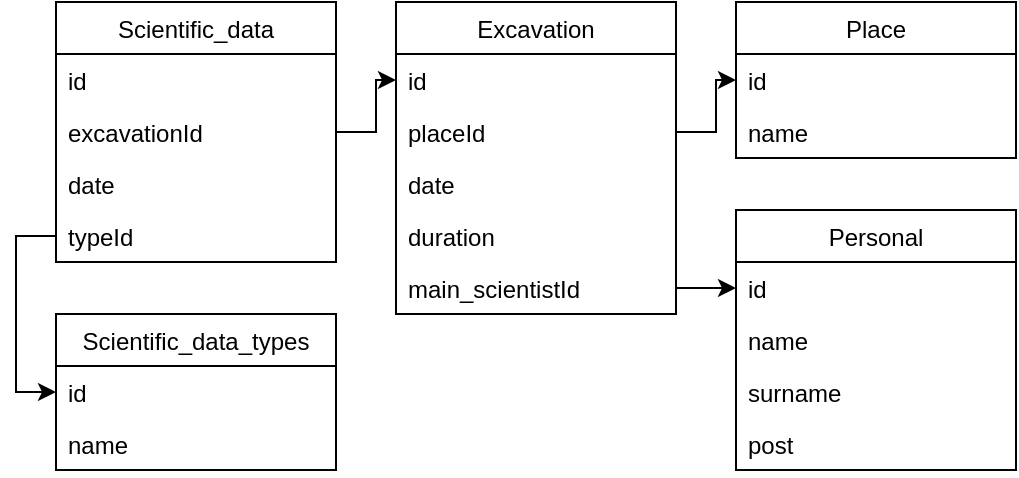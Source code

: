 <mxfile version="20.3.0" type="device"><diagram id="PvCIpIbmx5mveLEi9S9Q" name="Страница 1"><mxGraphModel dx="948" dy="606" grid="1" gridSize="10" guides="1" tooltips="1" connect="1" arrows="1" fold="1" page="1" pageScale="1" pageWidth="827" pageHeight="1169" math="0" shadow="0"><root><mxCell id="0"/><mxCell id="1" parent="0"/><mxCell id="FmgK2tPLfC7_QNaSARNF-1" value="Excavation" style="swimlane;fontStyle=0;childLayout=stackLayout;horizontal=1;startSize=26;fillColor=none;horizontalStack=0;resizeParent=1;resizeParentMax=0;resizeLast=0;collapsible=1;marginBottom=0;rounded=0;glass=0;" vertex="1" parent="1"><mxGeometry x="210" y="10" width="140" height="156" as="geometry"/></mxCell><mxCell id="FmgK2tPLfC7_QNaSARNF-2" value="id" style="text;strokeColor=none;fillColor=none;align=left;verticalAlign=top;spacingLeft=4;spacingRight=4;overflow=hidden;rotatable=0;points=[[0,0.5],[1,0.5]];portConstraint=eastwest;" vertex="1" parent="FmgK2tPLfC7_QNaSARNF-1"><mxGeometry y="26" width="140" height="26" as="geometry"/></mxCell><mxCell id="FmgK2tPLfC7_QNaSARNF-3" value="placeId" style="text;strokeColor=none;fillColor=none;align=left;verticalAlign=top;spacingLeft=4;spacingRight=4;overflow=hidden;rotatable=0;points=[[0,0.5],[1,0.5]];portConstraint=eastwest;" vertex="1" parent="FmgK2tPLfC7_QNaSARNF-1"><mxGeometry y="52" width="140" height="26" as="geometry"/></mxCell><mxCell id="FmgK2tPLfC7_QNaSARNF-4" value="date" style="text;strokeColor=none;fillColor=none;align=left;verticalAlign=top;spacingLeft=4;spacingRight=4;overflow=hidden;rotatable=0;points=[[0,0.5],[1,0.5]];portConstraint=eastwest;" vertex="1" parent="FmgK2tPLfC7_QNaSARNF-1"><mxGeometry y="78" width="140" height="26" as="geometry"/></mxCell><mxCell id="FmgK2tPLfC7_QNaSARNF-11" value="duration" style="text;strokeColor=none;fillColor=none;align=left;verticalAlign=top;spacingLeft=4;spacingRight=4;overflow=hidden;rotatable=0;points=[[0,0.5],[1,0.5]];portConstraint=eastwest;" vertex="1" parent="FmgK2tPLfC7_QNaSARNF-1"><mxGeometry y="104" width="140" height="26" as="geometry"/></mxCell><mxCell id="FmgK2tPLfC7_QNaSARNF-12" value="main_scientistId" style="text;strokeColor=none;fillColor=none;align=left;verticalAlign=top;spacingLeft=4;spacingRight=4;overflow=hidden;rotatable=0;points=[[0,0.5],[1,0.5]];portConstraint=eastwest;" vertex="1" parent="FmgK2tPLfC7_QNaSARNF-1"><mxGeometry y="130" width="140" height="26" as="geometry"/></mxCell><mxCell id="FmgK2tPLfC7_QNaSARNF-13" value="Place" style="swimlane;fontStyle=0;childLayout=stackLayout;horizontal=1;startSize=26;fillColor=none;horizontalStack=0;resizeParent=1;resizeParentMax=0;resizeLast=0;collapsible=1;marginBottom=0;rounded=0;glass=0;" vertex="1" parent="1"><mxGeometry x="380" y="10" width="140" height="78" as="geometry"/></mxCell><mxCell id="FmgK2tPLfC7_QNaSARNF-14" value="id" style="text;strokeColor=none;fillColor=none;align=left;verticalAlign=top;spacingLeft=4;spacingRight=4;overflow=hidden;rotatable=0;points=[[0,0.5],[1,0.5]];portConstraint=eastwest;" vertex="1" parent="FmgK2tPLfC7_QNaSARNF-13"><mxGeometry y="26" width="140" height="26" as="geometry"/></mxCell><mxCell id="FmgK2tPLfC7_QNaSARNF-15" value="name" style="text;strokeColor=none;fillColor=none;align=left;verticalAlign=top;spacingLeft=4;spacingRight=4;overflow=hidden;rotatable=0;points=[[0,0.5],[1,0.5]];portConstraint=eastwest;" vertex="1" parent="FmgK2tPLfC7_QNaSARNF-13"><mxGeometry y="52" width="140" height="26" as="geometry"/></mxCell><mxCell id="FmgK2tPLfC7_QNaSARNF-26" value="" style="edgeStyle=orthogonalEdgeStyle;rounded=0;orthogonalLoop=1;jettySize=auto;html=1;entryX=0;entryY=0.5;entryDx=0;entryDy=0;" edge="1" parent="1" source="FmgK2tPLfC7_QNaSARNF-3" target="FmgK2tPLfC7_QNaSARNF-14"><mxGeometry relative="1" as="geometry"/></mxCell><mxCell id="FmgK2tPLfC7_QNaSARNF-27" value="Personal" style="swimlane;fontStyle=0;childLayout=stackLayout;horizontal=1;startSize=26;fillColor=none;horizontalStack=0;resizeParent=1;resizeParentMax=0;resizeLast=0;collapsible=1;marginBottom=0;rounded=0;glass=0;" vertex="1" parent="1"><mxGeometry x="380" y="114" width="140" height="130" as="geometry"/></mxCell><mxCell id="FmgK2tPLfC7_QNaSARNF-28" value="id" style="text;strokeColor=none;fillColor=none;align=left;verticalAlign=top;spacingLeft=4;spacingRight=4;overflow=hidden;rotatable=0;points=[[0,0.5],[1,0.5]];portConstraint=eastwest;" vertex="1" parent="FmgK2tPLfC7_QNaSARNF-27"><mxGeometry y="26" width="140" height="26" as="geometry"/></mxCell><mxCell id="FmgK2tPLfC7_QNaSARNF-29" value="name" style="text;strokeColor=none;fillColor=none;align=left;verticalAlign=top;spacingLeft=4;spacingRight=4;overflow=hidden;rotatable=0;points=[[0,0.5],[1,0.5]];portConstraint=eastwest;" vertex="1" parent="FmgK2tPLfC7_QNaSARNF-27"><mxGeometry y="52" width="140" height="26" as="geometry"/></mxCell><mxCell id="FmgK2tPLfC7_QNaSARNF-30" value="surname" style="text;strokeColor=none;fillColor=none;align=left;verticalAlign=top;spacingLeft=4;spacingRight=4;overflow=hidden;rotatable=0;points=[[0,0.5],[1,0.5]];portConstraint=eastwest;" vertex="1" parent="FmgK2tPLfC7_QNaSARNF-27"><mxGeometry y="78" width="140" height="26" as="geometry"/></mxCell><mxCell id="FmgK2tPLfC7_QNaSARNF-31" value="post" style="text;strokeColor=none;fillColor=none;align=left;verticalAlign=top;spacingLeft=4;spacingRight=4;overflow=hidden;rotatable=0;points=[[0,0.5],[1,0.5]];portConstraint=eastwest;" vertex="1" parent="FmgK2tPLfC7_QNaSARNF-27"><mxGeometry y="104" width="140" height="26" as="geometry"/></mxCell><mxCell id="FmgK2tPLfC7_QNaSARNF-32" value="" style="edgeStyle=orthogonalEdgeStyle;rounded=0;orthogonalLoop=1;jettySize=auto;html=1;entryX=0;entryY=0.5;entryDx=0;entryDy=0;" edge="1" parent="1" source="FmgK2tPLfC7_QNaSARNF-12" target="FmgK2tPLfC7_QNaSARNF-28"><mxGeometry relative="1" as="geometry"/></mxCell><mxCell id="FmgK2tPLfC7_QNaSARNF-33" value="Scientific_data" style="swimlane;fontStyle=0;childLayout=stackLayout;horizontal=1;startSize=26;fillColor=none;horizontalStack=0;resizeParent=1;resizeParentMax=0;resizeLast=0;collapsible=1;marginBottom=0;rounded=0;glass=0;" vertex="1" parent="1"><mxGeometry x="40" y="10" width="140" height="130" as="geometry"/></mxCell><mxCell id="FmgK2tPLfC7_QNaSARNF-34" value="id" style="text;strokeColor=none;fillColor=none;align=left;verticalAlign=top;spacingLeft=4;spacingRight=4;overflow=hidden;rotatable=0;points=[[0,0.5],[1,0.5]];portConstraint=eastwest;" vertex="1" parent="FmgK2tPLfC7_QNaSARNF-33"><mxGeometry y="26" width="140" height="26" as="geometry"/></mxCell><mxCell id="FmgK2tPLfC7_QNaSARNF-35" value="excavationId" style="text;strokeColor=none;fillColor=none;align=left;verticalAlign=top;spacingLeft=4;spacingRight=4;overflow=hidden;rotatable=0;points=[[0,0.5],[1,0.5]];portConstraint=eastwest;" vertex="1" parent="FmgK2tPLfC7_QNaSARNF-33"><mxGeometry y="52" width="140" height="26" as="geometry"/></mxCell><mxCell id="FmgK2tPLfC7_QNaSARNF-36" value="date" style="text;strokeColor=none;fillColor=none;align=left;verticalAlign=top;spacingLeft=4;spacingRight=4;overflow=hidden;rotatable=0;points=[[0,0.5],[1,0.5]];portConstraint=eastwest;" vertex="1" parent="FmgK2tPLfC7_QNaSARNF-33"><mxGeometry y="78" width="140" height="26" as="geometry"/></mxCell><mxCell id="FmgK2tPLfC7_QNaSARNF-37" value="typeId" style="text;strokeColor=none;fillColor=none;align=left;verticalAlign=top;spacingLeft=4;spacingRight=4;overflow=hidden;rotatable=0;points=[[0,0.5],[1,0.5]];portConstraint=eastwest;" vertex="1" parent="FmgK2tPLfC7_QNaSARNF-33"><mxGeometry y="104" width="140" height="26" as="geometry"/></mxCell><mxCell id="FmgK2tPLfC7_QNaSARNF-38" value="Scientific_data_types" style="swimlane;fontStyle=0;childLayout=stackLayout;horizontal=1;startSize=26;fillColor=none;horizontalStack=0;resizeParent=1;resizeParentMax=0;resizeLast=0;collapsible=1;marginBottom=0;rounded=0;glass=0;" vertex="1" parent="1"><mxGeometry x="40" y="166" width="140" height="78" as="geometry"/></mxCell><mxCell id="FmgK2tPLfC7_QNaSARNF-39" value="id" style="text;strokeColor=none;fillColor=none;align=left;verticalAlign=top;spacingLeft=4;spacingRight=4;overflow=hidden;rotatable=0;points=[[0,0.5],[1,0.5]];portConstraint=eastwest;" vertex="1" parent="FmgK2tPLfC7_QNaSARNF-38"><mxGeometry y="26" width="140" height="26" as="geometry"/></mxCell><mxCell id="FmgK2tPLfC7_QNaSARNF-40" value="name" style="text;strokeColor=none;fillColor=none;align=left;verticalAlign=top;spacingLeft=4;spacingRight=4;overflow=hidden;rotatable=0;points=[[0,0.5],[1,0.5]];portConstraint=eastwest;" vertex="1" parent="FmgK2tPLfC7_QNaSARNF-38"><mxGeometry y="52" width="140" height="26" as="geometry"/></mxCell><mxCell id="FmgK2tPLfC7_QNaSARNF-44" style="edgeStyle=orthogonalEdgeStyle;rounded=0;orthogonalLoop=1;jettySize=auto;html=1;entryX=0;entryY=0.5;entryDx=0;entryDy=0;" edge="1" parent="1" source="FmgK2tPLfC7_QNaSARNF-37" target="FmgK2tPLfC7_QNaSARNF-39"><mxGeometry relative="1" as="geometry"/></mxCell><mxCell id="FmgK2tPLfC7_QNaSARNF-45" style="edgeStyle=orthogonalEdgeStyle;rounded=0;orthogonalLoop=1;jettySize=auto;html=1;entryX=0;entryY=0.5;entryDx=0;entryDy=0;" edge="1" parent="1" source="FmgK2tPLfC7_QNaSARNF-35" target="FmgK2tPLfC7_QNaSARNF-2"><mxGeometry relative="1" as="geometry"/></mxCell></root></mxGraphModel></diagram></mxfile>